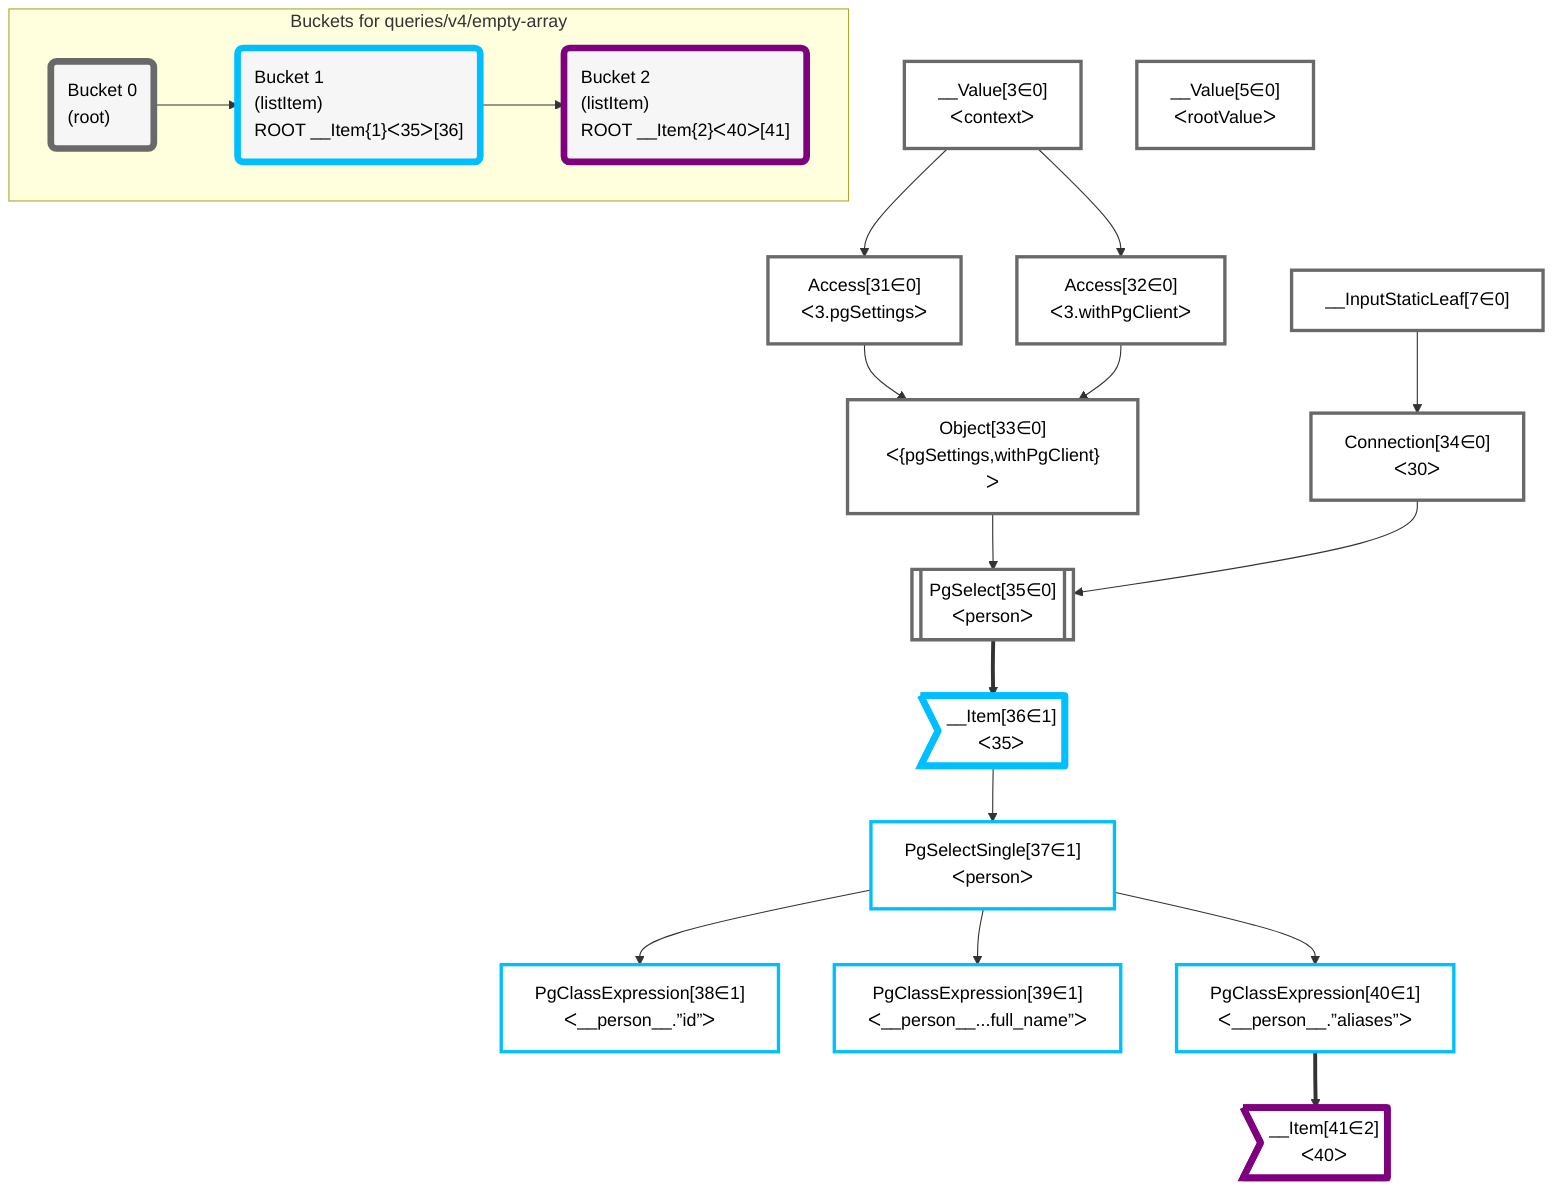 graph TD
    classDef path fill:#eee,stroke:#000,color:#000
    classDef plan fill:#fff,stroke-width:3px,color:#000
    classDef itemplan fill:#fff,stroke-width:6px,color:#000
    classDef sideeffectplan fill:#f00,stroke-width:6px,color:#000
    classDef bucket fill:#f6f6f6,color:#000,stroke-width:6px,text-align:left


    %% define steps
    __Value3["__Value[3∈0]<br />ᐸcontextᐳ"]:::plan
    __Value5["__Value[5∈0]<br />ᐸrootValueᐳ"]:::plan
    __InputStaticLeaf7["__InputStaticLeaf[7∈0]"]:::plan
    Access31["Access[31∈0]<br />ᐸ3.pgSettingsᐳ"]:::plan
    Access32["Access[32∈0]<br />ᐸ3.withPgClientᐳ"]:::plan
    Object33["Object[33∈0]<br />ᐸ{pgSettings,withPgClient}ᐳ"]:::plan
    Connection34["Connection[34∈0]<br />ᐸ30ᐳ"]:::plan
    PgSelect35[["PgSelect[35∈0]<br />ᐸpersonᐳ"]]:::plan
    __Item36>"__Item[36∈1]<br />ᐸ35ᐳ"]:::itemplan
    PgSelectSingle37["PgSelectSingle[37∈1]<br />ᐸpersonᐳ"]:::plan
    PgClassExpression38["PgClassExpression[38∈1]<br />ᐸ__person__.”id”ᐳ"]:::plan
    PgClassExpression39["PgClassExpression[39∈1]<br />ᐸ__person__...full_name”ᐳ"]:::plan
    PgClassExpression40["PgClassExpression[40∈1]<br />ᐸ__person__.”aliases”ᐳ"]:::plan
    __Item41>"__Item[41∈2]<br />ᐸ40ᐳ"]:::itemplan

    %% plan dependencies
    __Value3 --> Access31
    __Value3 --> Access32
    Access31 & Access32 --> Object33
    __InputStaticLeaf7 --> Connection34
    Object33 & Connection34 --> PgSelect35
    PgSelect35 ==> __Item36
    __Item36 --> PgSelectSingle37
    PgSelectSingle37 --> PgClassExpression38
    PgSelectSingle37 --> PgClassExpression39
    PgSelectSingle37 --> PgClassExpression40
    PgClassExpression40 ==> __Item41

    subgraph "Buckets for queries/v4/empty-array"
    Bucket0("Bucket 0<br />(root)"):::bucket
    classDef bucket0 stroke:#696969
    class Bucket0,__Value3,__Value5,__InputStaticLeaf7,Access31,Access32,Object33,Connection34,PgSelect35 bucket0
    Bucket1("Bucket 1<br />(listItem)<br />ROOT __Item{1}ᐸ35ᐳ[36]"):::bucket
    classDef bucket1 stroke:#00bfff
    class Bucket1,__Item36,PgSelectSingle37,PgClassExpression38,PgClassExpression39,PgClassExpression40 bucket1
    Bucket2("Bucket 2<br />(listItem)<br />ROOT __Item{2}ᐸ40ᐳ[41]"):::bucket
    classDef bucket2 stroke:#7f007f
    class Bucket2,__Item41 bucket2
    Bucket0 --> Bucket1
    Bucket1 --> Bucket2
    end